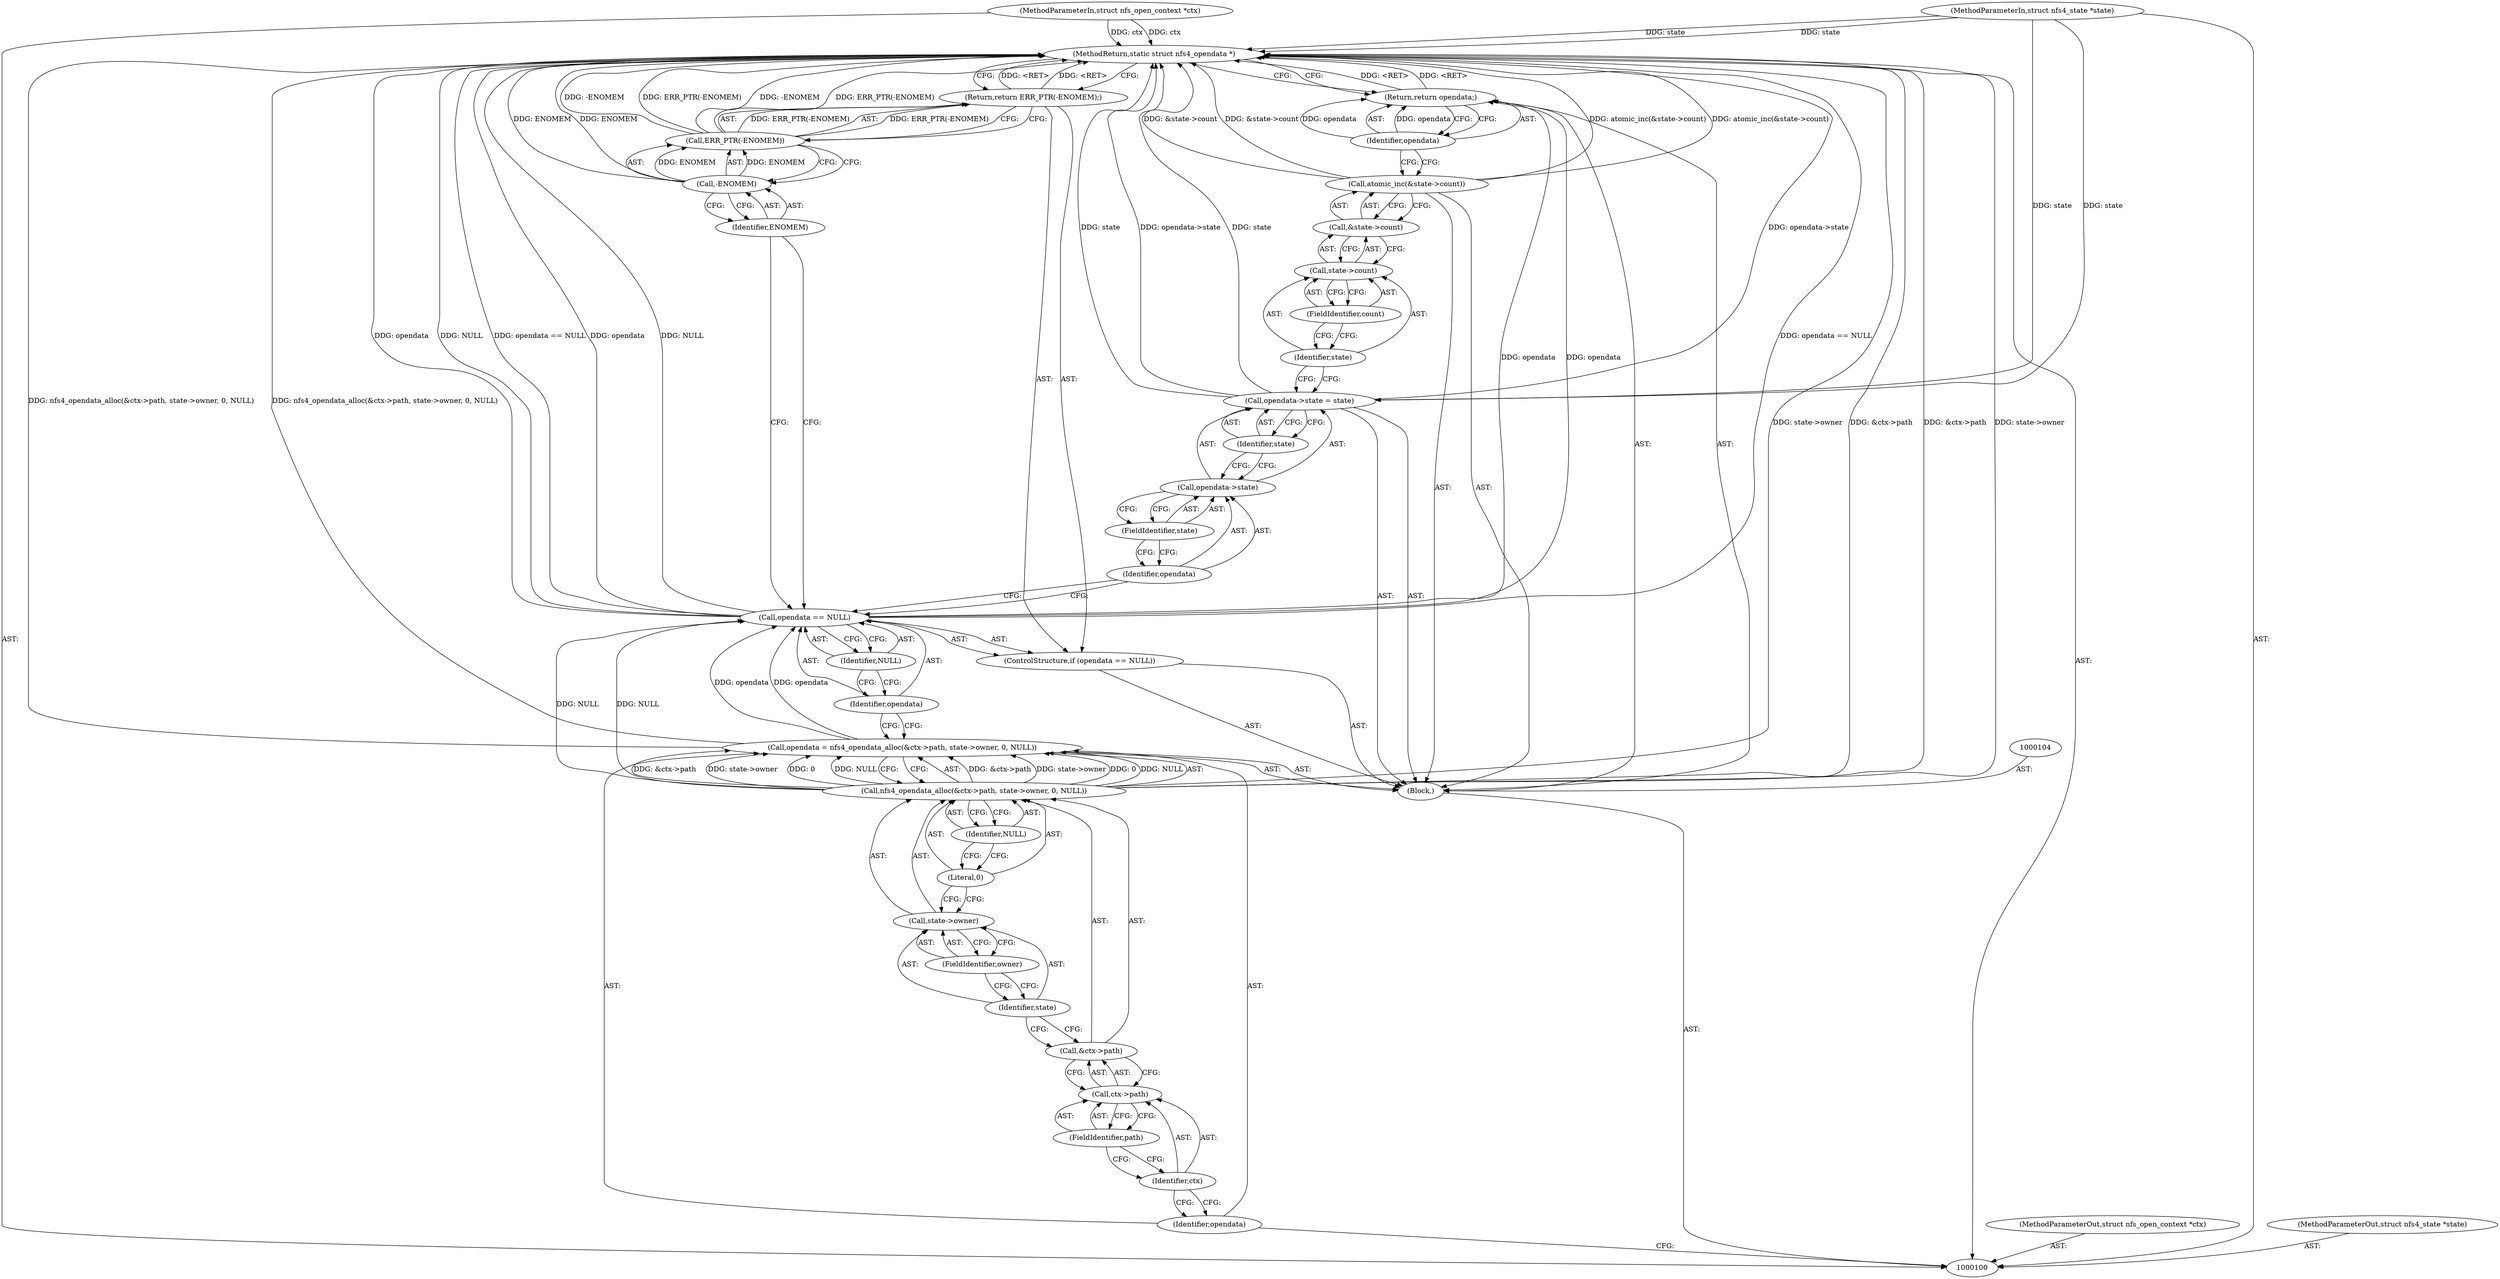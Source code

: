 digraph "1_linux_dc0b027dfadfcb8a5504f7d8052754bf8d501ab9_14" {
"1000137" [label="(MethodReturn,static struct nfs4_opendata *)"];
"1000101" [label="(MethodParameterIn,struct nfs_open_context *ctx)"];
"1000184" [label="(MethodParameterOut,struct nfs_open_context *ctx)"];
"1000102" [label="(MethodParameterIn,struct nfs4_state *state)"];
"1000185" [label="(MethodParameterOut,struct nfs4_state *state)"];
"1000135" [label="(Return,return opendata;)"];
"1000136" [label="(Identifier,opendata)"];
"1000103" [label="(Block,)"];
"1000105" [label="(Call,opendata = nfs4_opendata_alloc(&ctx->path, state->owner, 0, NULL))"];
"1000106" [label="(Identifier,opendata)"];
"1000107" [label="(Call,nfs4_opendata_alloc(&ctx->path, state->owner, 0, NULL))"];
"1000108" [label="(Call,&ctx->path)"];
"1000109" [label="(Call,ctx->path)"];
"1000110" [label="(Identifier,ctx)"];
"1000111" [label="(FieldIdentifier,path)"];
"1000112" [label="(Call,state->owner)"];
"1000113" [label="(Identifier,state)"];
"1000114" [label="(FieldIdentifier,owner)"];
"1000115" [label="(Literal,0)"];
"1000116" [label="(Identifier,NULL)"];
"1000120" [label="(Identifier,NULL)"];
"1000117" [label="(ControlStructure,if (opendata == NULL))"];
"1000118" [label="(Call,opendata == NULL)"];
"1000119" [label="(Identifier,opendata)"];
"1000122" [label="(Call,ERR_PTR(-ENOMEM))"];
"1000123" [label="(Call,-ENOMEM)"];
"1000124" [label="(Identifier,ENOMEM)"];
"1000121" [label="(Return,return ERR_PTR(-ENOMEM);)"];
"1000128" [label="(FieldIdentifier,state)"];
"1000125" [label="(Call,opendata->state = state)"];
"1000126" [label="(Call,opendata->state)"];
"1000127" [label="(Identifier,opendata)"];
"1000129" [label="(Identifier,state)"];
"1000131" [label="(Call,&state->count)"];
"1000132" [label="(Call,state->count)"];
"1000133" [label="(Identifier,state)"];
"1000130" [label="(Call,atomic_inc(&state->count))"];
"1000134" [label="(FieldIdentifier,count)"];
"1000137" -> "1000100"  [label="AST: "];
"1000137" -> "1000121"  [label="CFG: "];
"1000137" -> "1000135"  [label="CFG: "];
"1000135" -> "1000137"  [label="DDG: <RET>"];
"1000121" -> "1000137"  [label="DDG: <RET>"];
"1000107" -> "1000137"  [label="DDG: &ctx->path"];
"1000107" -> "1000137"  [label="DDG: state->owner"];
"1000105" -> "1000137"  [label="DDG: nfs4_opendata_alloc(&ctx->path, state->owner, 0, NULL)"];
"1000122" -> "1000137"  [label="DDG: -ENOMEM"];
"1000122" -> "1000137"  [label="DDG: ERR_PTR(-ENOMEM)"];
"1000125" -> "1000137"  [label="DDG: state"];
"1000125" -> "1000137"  [label="DDG: opendata->state"];
"1000118" -> "1000137"  [label="DDG: opendata == NULL"];
"1000118" -> "1000137"  [label="DDG: opendata"];
"1000118" -> "1000137"  [label="DDG: NULL"];
"1000130" -> "1000137"  [label="DDG: atomic_inc(&state->count)"];
"1000130" -> "1000137"  [label="DDG: &state->count"];
"1000102" -> "1000137"  [label="DDG: state"];
"1000101" -> "1000137"  [label="DDG: ctx"];
"1000123" -> "1000137"  [label="DDG: ENOMEM"];
"1000101" -> "1000100"  [label="AST: "];
"1000101" -> "1000137"  [label="DDG: ctx"];
"1000184" -> "1000100"  [label="AST: "];
"1000102" -> "1000100"  [label="AST: "];
"1000102" -> "1000137"  [label="DDG: state"];
"1000102" -> "1000125"  [label="DDG: state"];
"1000185" -> "1000100"  [label="AST: "];
"1000135" -> "1000103"  [label="AST: "];
"1000135" -> "1000136"  [label="CFG: "];
"1000136" -> "1000135"  [label="AST: "];
"1000137" -> "1000135"  [label="CFG: "];
"1000135" -> "1000137"  [label="DDG: <RET>"];
"1000136" -> "1000135"  [label="DDG: opendata"];
"1000118" -> "1000135"  [label="DDG: opendata"];
"1000136" -> "1000135"  [label="AST: "];
"1000136" -> "1000130"  [label="CFG: "];
"1000135" -> "1000136"  [label="CFG: "];
"1000136" -> "1000135"  [label="DDG: opendata"];
"1000103" -> "1000100"  [label="AST: "];
"1000104" -> "1000103"  [label="AST: "];
"1000105" -> "1000103"  [label="AST: "];
"1000117" -> "1000103"  [label="AST: "];
"1000125" -> "1000103"  [label="AST: "];
"1000130" -> "1000103"  [label="AST: "];
"1000135" -> "1000103"  [label="AST: "];
"1000105" -> "1000103"  [label="AST: "];
"1000105" -> "1000107"  [label="CFG: "];
"1000106" -> "1000105"  [label="AST: "];
"1000107" -> "1000105"  [label="AST: "];
"1000119" -> "1000105"  [label="CFG: "];
"1000105" -> "1000137"  [label="DDG: nfs4_opendata_alloc(&ctx->path, state->owner, 0, NULL)"];
"1000107" -> "1000105"  [label="DDG: &ctx->path"];
"1000107" -> "1000105"  [label="DDG: state->owner"];
"1000107" -> "1000105"  [label="DDG: 0"];
"1000107" -> "1000105"  [label="DDG: NULL"];
"1000105" -> "1000118"  [label="DDG: opendata"];
"1000106" -> "1000105"  [label="AST: "];
"1000106" -> "1000100"  [label="CFG: "];
"1000110" -> "1000106"  [label="CFG: "];
"1000107" -> "1000105"  [label="AST: "];
"1000107" -> "1000116"  [label="CFG: "];
"1000108" -> "1000107"  [label="AST: "];
"1000112" -> "1000107"  [label="AST: "];
"1000115" -> "1000107"  [label="AST: "];
"1000116" -> "1000107"  [label="AST: "];
"1000105" -> "1000107"  [label="CFG: "];
"1000107" -> "1000137"  [label="DDG: &ctx->path"];
"1000107" -> "1000137"  [label="DDG: state->owner"];
"1000107" -> "1000105"  [label="DDG: &ctx->path"];
"1000107" -> "1000105"  [label="DDG: state->owner"];
"1000107" -> "1000105"  [label="DDG: 0"];
"1000107" -> "1000105"  [label="DDG: NULL"];
"1000107" -> "1000118"  [label="DDG: NULL"];
"1000108" -> "1000107"  [label="AST: "];
"1000108" -> "1000109"  [label="CFG: "];
"1000109" -> "1000108"  [label="AST: "];
"1000113" -> "1000108"  [label="CFG: "];
"1000109" -> "1000108"  [label="AST: "];
"1000109" -> "1000111"  [label="CFG: "];
"1000110" -> "1000109"  [label="AST: "];
"1000111" -> "1000109"  [label="AST: "];
"1000108" -> "1000109"  [label="CFG: "];
"1000110" -> "1000109"  [label="AST: "];
"1000110" -> "1000106"  [label="CFG: "];
"1000111" -> "1000110"  [label="CFG: "];
"1000111" -> "1000109"  [label="AST: "];
"1000111" -> "1000110"  [label="CFG: "];
"1000109" -> "1000111"  [label="CFG: "];
"1000112" -> "1000107"  [label="AST: "];
"1000112" -> "1000114"  [label="CFG: "];
"1000113" -> "1000112"  [label="AST: "];
"1000114" -> "1000112"  [label="AST: "];
"1000115" -> "1000112"  [label="CFG: "];
"1000113" -> "1000112"  [label="AST: "];
"1000113" -> "1000108"  [label="CFG: "];
"1000114" -> "1000113"  [label="CFG: "];
"1000114" -> "1000112"  [label="AST: "];
"1000114" -> "1000113"  [label="CFG: "];
"1000112" -> "1000114"  [label="CFG: "];
"1000115" -> "1000107"  [label="AST: "];
"1000115" -> "1000112"  [label="CFG: "];
"1000116" -> "1000115"  [label="CFG: "];
"1000116" -> "1000107"  [label="AST: "];
"1000116" -> "1000115"  [label="CFG: "];
"1000107" -> "1000116"  [label="CFG: "];
"1000120" -> "1000118"  [label="AST: "];
"1000120" -> "1000119"  [label="CFG: "];
"1000118" -> "1000120"  [label="CFG: "];
"1000117" -> "1000103"  [label="AST: "];
"1000118" -> "1000117"  [label="AST: "];
"1000121" -> "1000117"  [label="AST: "];
"1000118" -> "1000117"  [label="AST: "];
"1000118" -> "1000120"  [label="CFG: "];
"1000119" -> "1000118"  [label="AST: "];
"1000120" -> "1000118"  [label="AST: "];
"1000124" -> "1000118"  [label="CFG: "];
"1000127" -> "1000118"  [label="CFG: "];
"1000118" -> "1000137"  [label="DDG: opendata == NULL"];
"1000118" -> "1000137"  [label="DDG: opendata"];
"1000118" -> "1000137"  [label="DDG: NULL"];
"1000105" -> "1000118"  [label="DDG: opendata"];
"1000107" -> "1000118"  [label="DDG: NULL"];
"1000118" -> "1000135"  [label="DDG: opendata"];
"1000119" -> "1000118"  [label="AST: "];
"1000119" -> "1000105"  [label="CFG: "];
"1000120" -> "1000119"  [label="CFG: "];
"1000122" -> "1000121"  [label="AST: "];
"1000122" -> "1000123"  [label="CFG: "];
"1000123" -> "1000122"  [label="AST: "];
"1000121" -> "1000122"  [label="CFG: "];
"1000122" -> "1000137"  [label="DDG: -ENOMEM"];
"1000122" -> "1000137"  [label="DDG: ERR_PTR(-ENOMEM)"];
"1000122" -> "1000121"  [label="DDG: ERR_PTR(-ENOMEM)"];
"1000123" -> "1000122"  [label="DDG: ENOMEM"];
"1000123" -> "1000122"  [label="AST: "];
"1000123" -> "1000124"  [label="CFG: "];
"1000124" -> "1000123"  [label="AST: "];
"1000122" -> "1000123"  [label="CFG: "];
"1000123" -> "1000137"  [label="DDG: ENOMEM"];
"1000123" -> "1000122"  [label="DDG: ENOMEM"];
"1000124" -> "1000123"  [label="AST: "];
"1000124" -> "1000118"  [label="CFG: "];
"1000123" -> "1000124"  [label="CFG: "];
"1000121" -> "1000117"  [label="AST: "];
"1000121" -> "1000122"  [label="CFG: "];
"1000122" -> "1000121"  [label="AST: "];
"1000137" -> "1000121"  [label="CFG: "];
"1000121" -> "1000137"  [label="DDG: <RET>"];
"1000122" -> "1000121"  [label="DDG: ERR_PTR(-ENOMEM)"];
"1000128" -> "1000126"  [label="AST: "];
"1000128" -> "1000127"  [label="CFG: "];
"1000126" -> "1000128"  [label="CFG: "];
"1000125" -> "1000103"  [label="AST: "];
"1000125" -> "1000129"  [label="CFG: "];
"1000126" -> "1000125"  [label="AST: "];
"1000129" -> "1000125"  [label="AST: "];
"1000133" -> "1000125"  [label="CFG: "];
"1000125" -> "1000137"  [label="DDG: state"];
"1000125" -> "1000137"  [label="DDG: opendata->state"];
"1000102" -> "1000125"  [label="DDG: state"];
"1000126" -> "1000125"  [label="AST: "];
"1000126" -> "1000128"  [label="CFG: "];
"1000127" -> "1000126"  [label="AST: "];
"1000128" -> "1000126"  [label="AST: "];
"1000129" -> "1000126"  [label="CFG: "];
"1000127" -> "1000126"  [label="AST: "];
"1000127" -> "1000118"  [label="CFG: "];
"1000128" -> "1000127"  [label="CFG: "];
"1000129" -> "1000125"  [label="AST: "];
"1000129" -> "1000126"  [label="CFG: "];
"1000125" -> "1000129"  [label="CFG: "];
"1000131" -> "1000130"  [label="AST: "];
"1000131" -> "1000132"  [label="CFG: "];
"1000132" -> "1000131"  [label="AST: "];
"1000130" -> "1000131"  [label="CFG: "];
"1000132" -> "1000131"  [label="AST: "];
"1000132" -> "1000134"  [label="CFG: "];
"1000133" -> "1000132"  [label="AST: "];
"1000134" -> "1000132"  [label="AST: "];
"1000131" -> "1000132"  [label="CFG: "];
"1000133" -> "1000132"  [label="AST: "];
"1000133" -> "1000125"  [label="CFG: "];
"1000134" -> "1000133"  [label="CFG: "];
"1000130" -> "1000103"  [label="AST: "];
"1000130" -> "1000131"  [label="CFG: "];
"1000131" -> "1000130"  [label="AST: "];
"1000136" -> "1000130"  [label="CFG: "];
"1000130" -> "1000137"  [label="DDG: atomic_inc(&state->count)"];
"1000130" -> "1000137"  [label="DDG: &state->count"];
"1000134" -> "1000132"  [label="AST: "];
"1000134" -> "1000133"  [label="CFG: "];
"1000132" -> "1000134"  [label="CFG: "];
}
